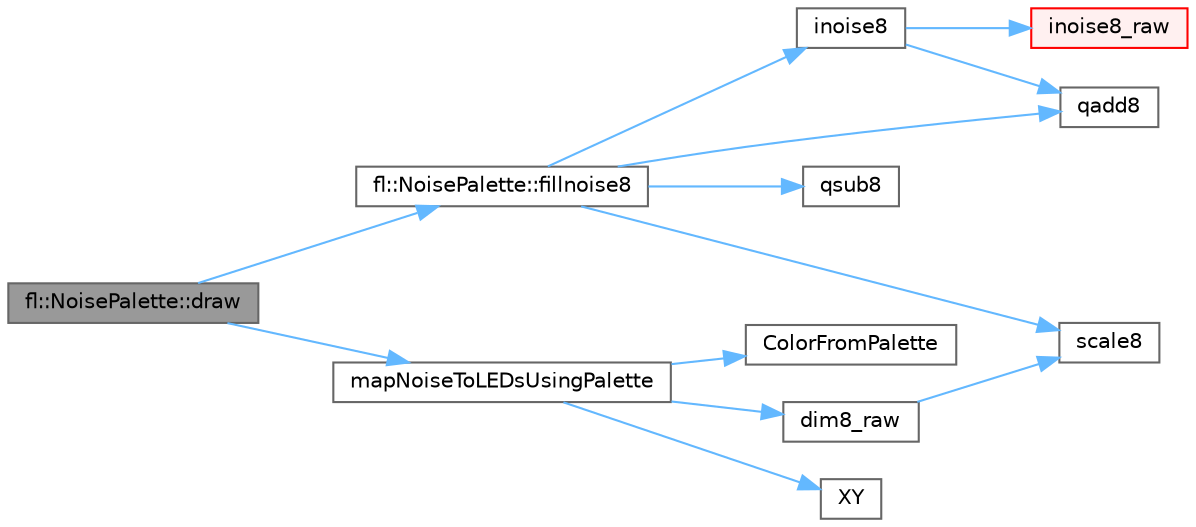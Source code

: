 digraph "fl::NoisePalette::draw"
{
 // INTERACTIVE_SVG=YES
 // LATEX_PDF_SIZE
  bgcolor="transparent";
  edge [fontname=Helvetica,fontsize=10,labelfontname=Helvetica,labelfontsize=10];
  node [fontname=Helvetica,fontsize=10,shape=box,height=0.2,width=0.4];
  rankdir="LR";
  Node1 [id="Node000001",label="fl::NoisePalette::draw",height=0.2,width=0.4,color="gray40", fillcolor="grey60", style="filled", fontcolor="black",tooltip=" "];
  Node1 -> Node2 [id="edge1_Node000001_Node000002",color="steelblue1",style="solid",tooltip=" "];
  Node2 [id="Node000002",label="fl::NoisePalette::fillnoise8",height=0.2,width=0.4,color="grey40", fillcolor="white", style="filled",URL="$d9/d41/classfl_1_1_noise_palette_a22d1820b5a78e9ccfb4123ef9161f738.html#a22d1820b5a78e9ccfb4123ef9161f738",tooltip=" "];
  Node2 -> Node3 [id="edge2_Node000002_Node000003",color="steelblue1",style="solid",tooltip=" "];
  Node3 [id="Node000003",label="inoise8",height=0.2,width=0.4,color="grey40", fillcolor="white", style="filled",URL="$d8/df9/group___noise_generation_gaa521ccca6038d7b5e881fe2e8f35d3bc.html#gaa521ccca6038d7b5e881fe2e8f35d3bc",tooltip="8-Bit, fixed point implementation of Perlin's noise."];
  Node3 -> Node4 [id="edge3_Node000003_Node000004",color="steelblue1",style="solid",tooltip=" "];
  Node4 [id="Node000004",label="inoise8_raw",height=0.2,width=0.4,color="red", fillcolor="#FFF0F0", style="filled",URL="$d8/df9/group___noise_generation_ga6c57ed3ea69e819c29602578ecbabd71.html#ga6c57ed3ea69e819c29602578ecbabd71",tooltip="8-bit, fixed point implementation of Perlin's noise without scaling."];
  Node3 -> Node10 [id="edge4_Node000003_Node000010",color="steelblue1",style="solid",tooltip=" "];
  Node10 [id="Node000010",label="qadd8",height=0.2,width=0.4,color="grey40", fillcolor="white", style="filled",URL="$d5/d98/group___math_ga07133b3085824d0fcd4f5086d286c4b5.html#ga07133b3085824d0fcd4f5086d286c4b5",tooltip="Add one byte to another, saturating at 0xFF."];
  Node2 -> Node10 [id="edge5_Node000002_Node000010",color="steelblue1",style="solid",tooltip=" "];
  Node2 -> Node11 [id="edge6_Node000002_Node000011",color="steelblue1",style="solid",tooltip=" "];
  Node11 [id="Node000011",label="qsub8",height=0.2,width=0.4,color="grey40", fillcolor="white", style="filled",URL="$d5/d98/group___math_gae261576a4c8155d6c0ba8615b2d2ecb3.html#gae261576a4c8155d6c0ba8615b2d2ecb3",tooltip="Subtract one byte from another, saturating at 0x00."];
  Node2 -> Node9 [id="edge7_Node000002_Node000009",color="steelblue1",style="solid",tooltip=" "];
  Node9 [id="Node000009",label="scale8",height=0.2,width=0.4,color="grey40", fillcolor="white", style="filled",URL="$d0/da8/group___scaling_gad7535ccda9c92470c4e6ee0265585555.html#gad7535ccda9c92470c4e6ee0265585555",tooltip="Scale one byte by a second one, which is treated as the numerator of a fraction whose denominator is ..."];
  Node1 -> Node12 [id="edge8_Node000001_Node000012",color="steelblue1",style="solid",tooltip=" "];
  Node12 [id="Node000012",label="mapNoiseToLEDsUsingPalette",height=0.2,width=0.4,color="grey40", fillcolor="white", style="filled",URL="$da/dda/_noise_plus_palette_8ino_a280e07fce1769d79d75e63ce6236a918.html#a280e07fce1769d79d75e63ce6236a918",tooltip=" "];
  Node12 -> Node13 [id="edge9_Node000012_Node000013",color="steelblue1",style="solid",tooltip=" "];
  Node13 [id="Node000013",label="ColorFromPalette",height=0.2,width=0.4,color="grey40", fillcolor="white", style="filled",URL="$d1/dfb/colorutils_8h_a74e1895d1234ab29fef4458532e91090.html#a74e1895d1234ab29fef4458532e91090",tooltip=" "];
  Node12 -> Node14 [id="edge10_Node000012_Node000014",color="steelblue1",style="solid",tooltip=" "];
  Node14 [id="Node000014",label="dim8_raw",height=0.2,width=0.4,color="grey40", fillcolor="white", style="filled",URL="$dc/d3e/group___dimming_gae51352a3522bb8eae5e17dbee97aa1aa.html#gae51352a3522bb8eae5e17dbee97aa1aa",tooltip="Adjust a scaling value for dimming."];
  Node14 -> Node9 [id="edge11_Node000014_Node000009",color="steelblue1",style="solid",tooltip=" "];
  Node12 -> Node15 [id="edge12_Node000012_Node000015",color="steelblue1",style="solid",tooltip=" "];
  Node15 [id="Node000015",label="XY",height=0.2,width=0.4,color="grey40", fillcolor="white", style="filled",URL="$da/dda/_noise_plus_palette_8ino_a7aa2d780d14ccc2f3ce3c493e01999eb.html#a7aa2d780d14ccc2f3ce3c493e01999eb",tooltip=" "];
}
